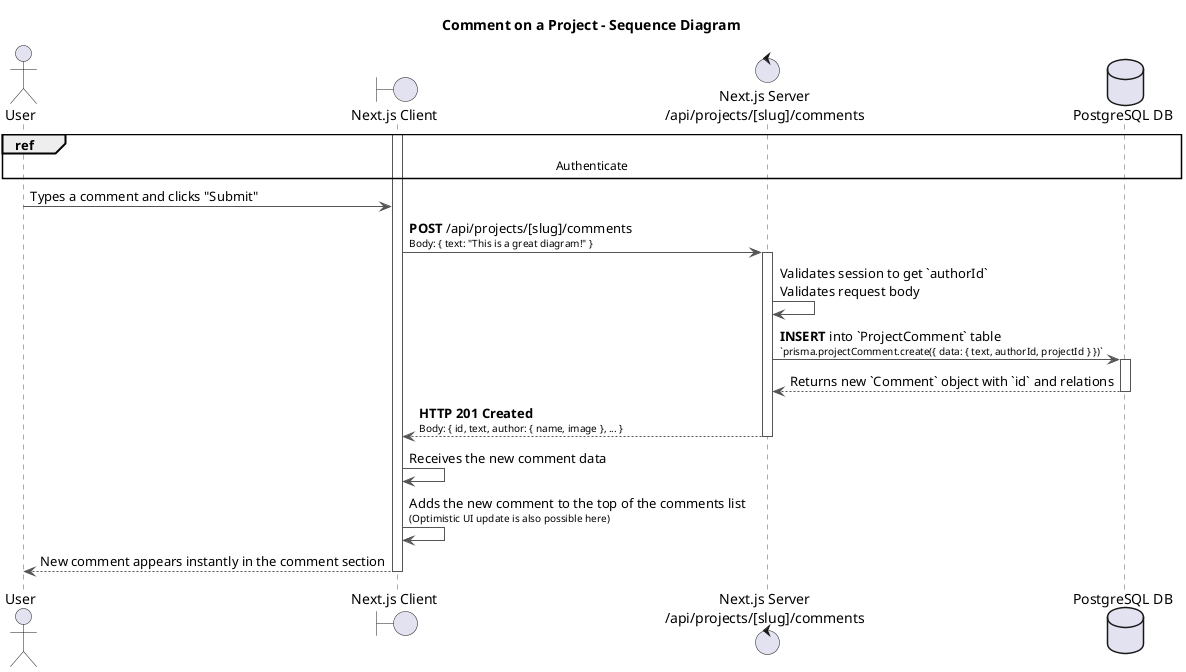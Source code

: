 @startuml
title Comment on a Project - Sequence Diagram

actor User
boundary "Next.js Client" as Client
control "Next.js Server\n/api/projects/[slug]/comments" as Server
database "PostgreSQL DB" as DB

skinparam sequence {
    ArrowColor #555
    ActorBorderColor #555
    LifeLineBorderColor #555
    ParticipantBorderColor #007bff
    DatabaseBorderColor #d9534f
    ControlBorderColor #5cb85c
    BoundaryBorderColor #f0ad4e
}

ref over User, DB: Authenticate

activate Client
User -> Client: Types a comment and clicks "Submit"
Client -> Server: **POST** /api/projects/[slug]/comments\n<font size=10>Body: { text: "This is a great diagram!" }</font>
activate Server

Server -> Server: Validates session to get `authorId`\nValidates request body
Server -> DB: **INSERT** into `ProjectComment` table\n<font size=10>`prisma.projectComment.create({ data: { text, authorId, projectId } })`</font>
activate DB
DB --> Server: Returns new `Comment` object with `id` and relations
deactivate DB

Server --> Client: **HTTP 201 Created**\n<font size=10>Body: { id, text, author: { name, image }, ... }</font>
deactivate Server

Client -> Client: Receives the new comment data
Client -> Client: Adds the new comment to the top of the comments list\n<font size=10>(Optimistic UI update is also possible here)</font>
Client --> User: New comment appears instantly in the comment section
deactivate Client

@enduml